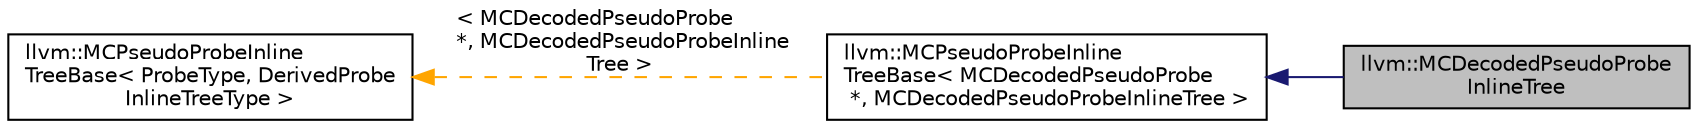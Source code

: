 digraph "llvm::MCDecodedPseudoProbeInlineTree"
{
 // LATEX_PDF_SIZE
  bgcolor="transparent";
  edge [fontname="Helvetica",fontsize="10",labelfontname="Helvetica",labelfontsize="10"];
  node [fontname="Helvetica",fontsize="10",shape=record];
  rankdir="LR";
  Node1 [label="llvm::MCDecodedPseudoProbe\lInlineTree",height=0.2,width=0.4,color="black", fillcolor="grey75", style="filled", fontcolor="black",tooltip=" "];
  Node2 -> Node1 [dir="back",color="midnightblue",fontsize="10",style="solid",fontname="Helvetica"];
  Node2 [label="llvm::MCPseudoProbeInline\lTreeBase\< MCDecodedPseudoProbe\l *, MCDecodedPseudoProbeInlineTree \>",height=0.2,width=0.4,color="black",URL="$classllvm_1_1MCPseudoProbeInlineTreeBase.html",tooltip=" "];
  Node3 -> Node2 [dir="back",color="orange",fontsize="10",style="dashed",label=" \< MCDecodedPseudoProbe\l *, MCDecodedPseudoProbeInline\lTree \>" ,fontname="Helvetica"];
  Node3 [label="llvm::MCPseudoProbeInline\lTreeBase\< ProbeType, DerivedProbe\lInlineTreeType \>",height=0.2,width=0.4,color="black",URL="$classllvm_1_1MCPseudoProbeInlineTreeBase.html",tooltip=" "];
}
